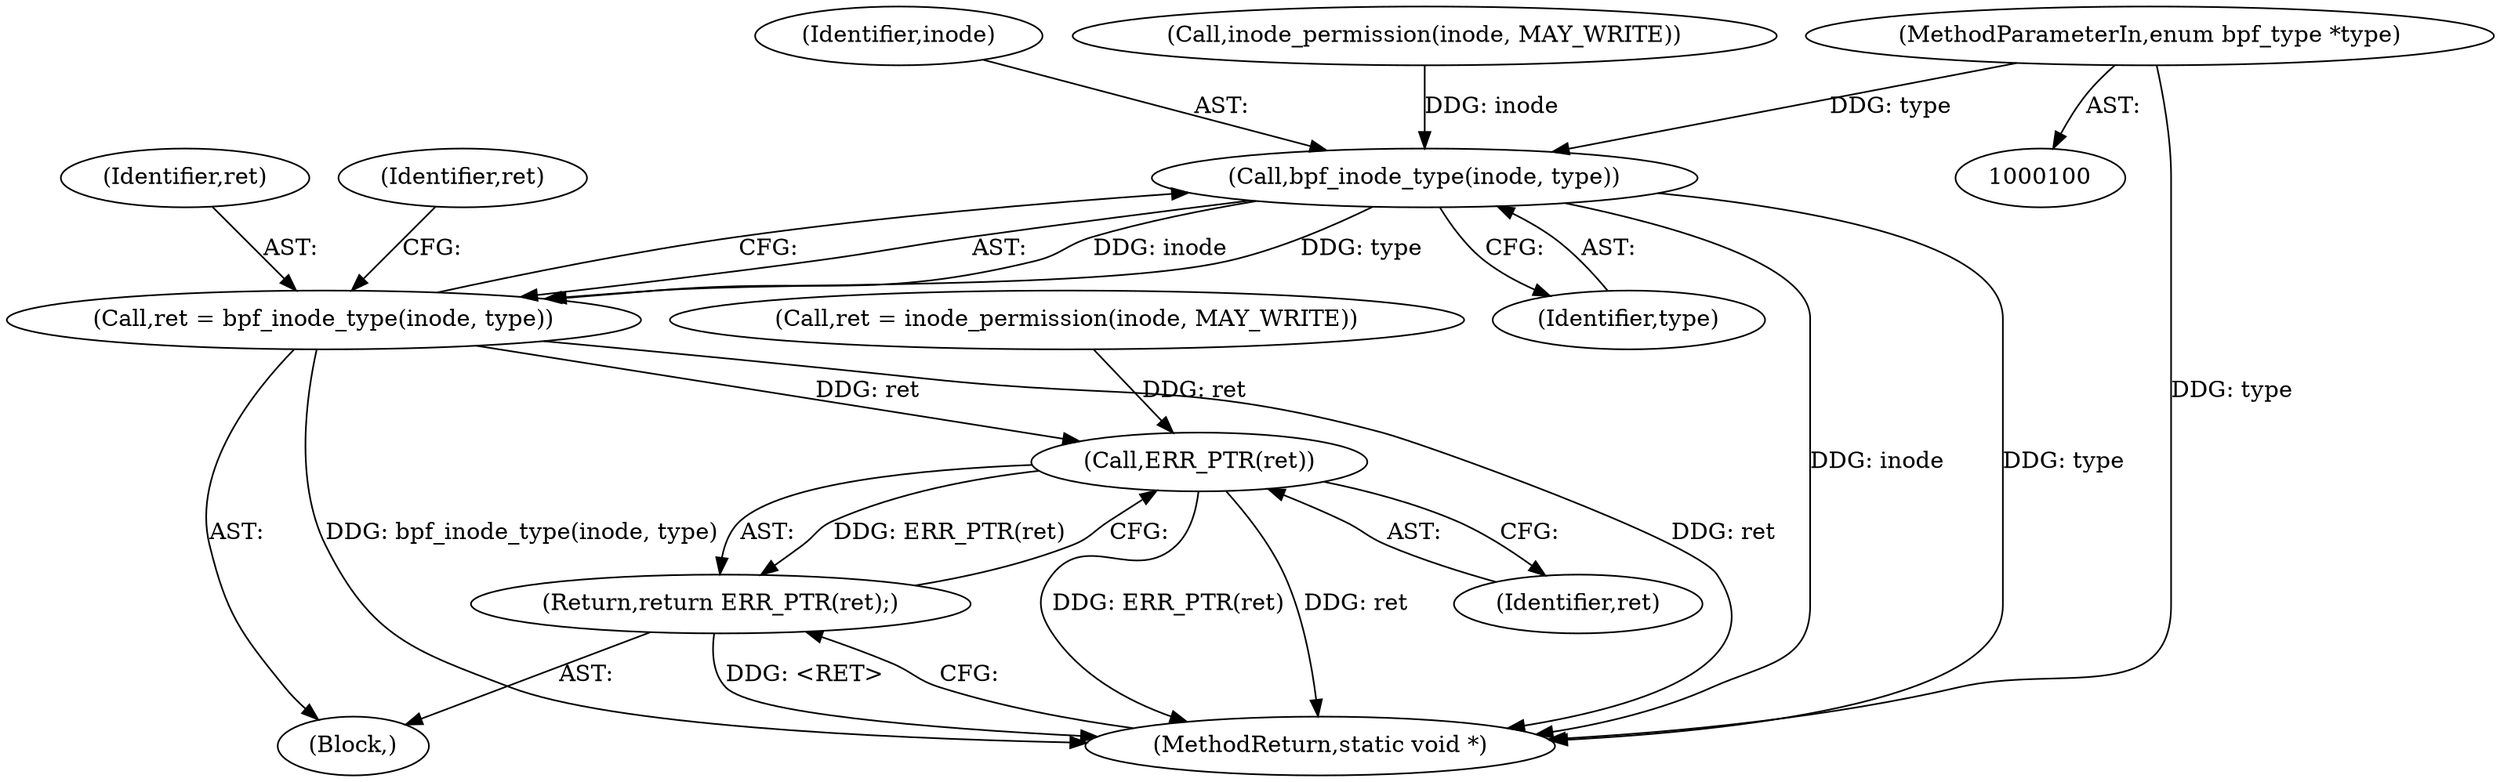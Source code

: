 digraph "0_linux_92117d8443bc5afacc8d5ba82e541946310f106e_0@pointer" {
"1000102" [label="(MethodParameterIn,enum bpf_type *type)"];
"1000138" [label="(Call,bpf_inode_type(inode, type))"];
"1000136" [label="(Call,ret = bpf_inode_type(inode, type))"];
"1000169" [label="(Call,ERR_PTR(ret))"];
"1000168" [label="(Return,return ERR_PTR(ret);)"];
"1000136" [label="(Call,ret = bpf_inode_type(inode, type))"];
"1000102" [label="(MethodParameterIn,enum bpf_type *type)"];
"1000169" [label="(Call,ERR_PTR(ret))"];
"1000139" [label="(Identifier,inode)"];
"1000140" [label="(Identifier,type)"];
"1000137" [label="(Identifier,ret)"];
"1000168" [label="(Return,return ERR_PTR(ret);)"];
"1000142" [label="(Identifier,ret)"];
"1000128" [label="(Call,ret = inode_permission(inode, MAY_WRITE))"];
"1000138" [label="(Call,bpf_inode_type(inode, type))"];
"1000130" [label="(Call,inode_permission(inode, MAY_WRITE))"];
"1000171" [label="(MethodReturn,static void *)"];
"1000103" [label="(Block,)"];
"1000170" [label="(Identifier,ret)"];
"1000102" -> "1000100"  [label="AST: "];
"1000102" -> "1000171"  [label="DDG: type"];
"1000102" -> "1000138"  [label="DDG: type"];
"1000138" -> "1000136"  [label="AST: "];
"1000138" -> "1000140"  [label="CFG: "];
"1000139" -> "1000138"  [label="AST: "];
"1000140" -> "1000138"  [label="AST: "];
"1000136" -> "1000138"  [label="CFG: "];
"1000138" -> "1000171"  [label="DDG: inode"];
"1000138" -> "1000171"  [label="DDG: type"];
"1000138" -> "1000136"  [label="DDG: inode"];
"1000138" -> "1000136"  [label="DDG: type"];
"1000130" -> "1000138"  [label="DDG: inode"];
"1000136" -> "1000103"  [label="AST: "];
"1000137" -> "1000136"  [label="AST: "];
"1000142" -> "1000136"  [label="CFG: "];
"1000136" -> "1000171"  [label="DDG: ret"];
"1000136" -> "1000171"  [label="DDG: bpf_inode_type(inode, type)"];
"1000136" -> "1000169"  [label="DDG: ret"];
"1000169" -> "1000168"  [label="AST: "];
"1000169" -> "1000170"  [label="CFG: "];
"1000170" -> "1000169"  [label="AST: "];
"1000168" -> "1000169"  [label="CFG: "];
"1000169" -> "1000171"  [label="DDG: ERR_PTR(ret)"];
"1000169" -> "1000171"  [label="DDG: ret"];
"1000169" -> "1000168"  [label="DDG: ERR_PTR(ret)"];
"1000128" -> "1000169"  [label="DDG: ret"];
"1000168" -> "1000103"  [label="AST: "];
"1000171" -> "1000168"  [label="CFG: "];
"1000168" -> "1000171"  [label="DDG: <RET>"];
}
